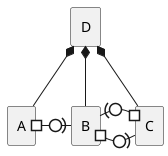@startuml
skinparam linetyp ortho
rectangle A
rectangle B
rectangle C
rectangle D

A -up-* D
B -up-* D
C -up-* D

A #-ri0)- B

B #-ri0)- C
C #-le0)- B
@enduml